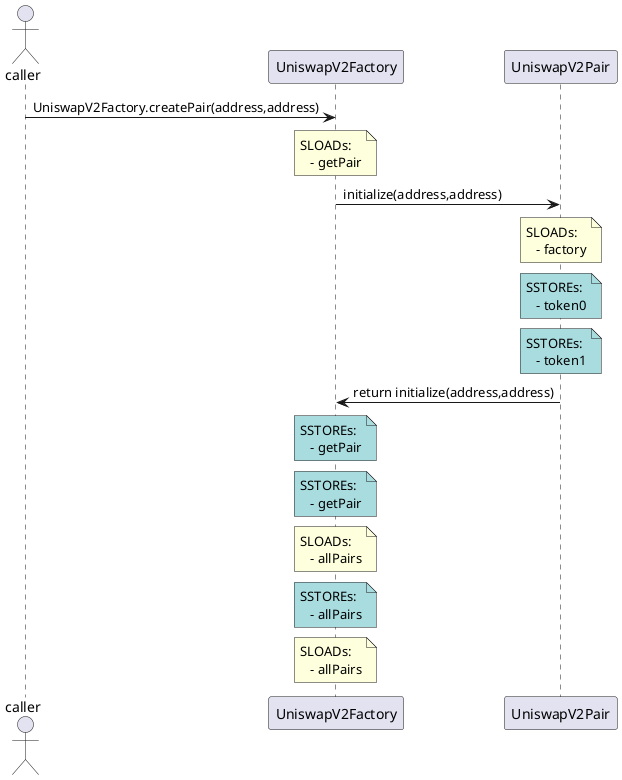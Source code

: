 @startuml
actor caller 
caller -> UniswapV2Factory: UniswapV2Factory.createPair(address,address)
note over UniswapV2Factory: SLOADs: \n   - getPair 
UniswapV2Factory -> UniswapV2Pair: initialize(address,address)
note over UniswapV2Pair: SLOADs: \n   - factory 
note over UniswapV2Pair #A9DCDF: SSTOREs: \n   - token0 
note over UniswapV2Pair #A9DCDF: SSTOREs: \n   - token1 
 UniswapV2Factory <- UniswapV2Pair: return initialize(address,address) 
note over UniswapV2Factory #A9DCDF: SSTOREs: \n   - getPair 
note over UniswapV2Factory #A9DCDF: SSTOREs: \n   - getPair
note over UniswapV2Factory: SLOADs: \n   - allPairs 
note over UniswapV2Factory #A9DCDF: SSTOREs: \n   - allPairs
note over UniswapV2Factory: SLOADs: \n   - allPairs
@enduml